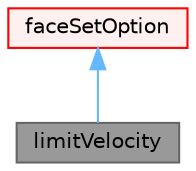 digraph "limitVelocity"
{
 // LATEX_PDF_SIZE
  bgcolor="transparent";
  edge [fontname=Helvetica,fontsize=10,labelfontname=Helvetica,labelfontsize=10];
  node [fontname=Helvetica,fontsize=10,shape=box,height=0.2,width=0.4];
  Node1 [id="Node000001",label="limitVelocity",height=0.2,width=0.4,color="gray40", fillcolor="grey60", style="filled", fontcolor="black",tooltip="Limits the maximum velocity magnitude to the specified max value."];
  Node2 -> Node1 [id="edge1_Node000001_Node000002",dir="back",color="steelblue1",style="solid",tooltip=" "];
  Node2 [id="Node000002",label="faceSetOption",height=0.2,width=0.4,color="red", fillcolor="#FFF0F0", style="filled",URL="$classFoam_1_1fa_1_1faceSetOption.html",tooltip="Intermediate abstract class for handling face-set options for the derived faOptions."];
}
